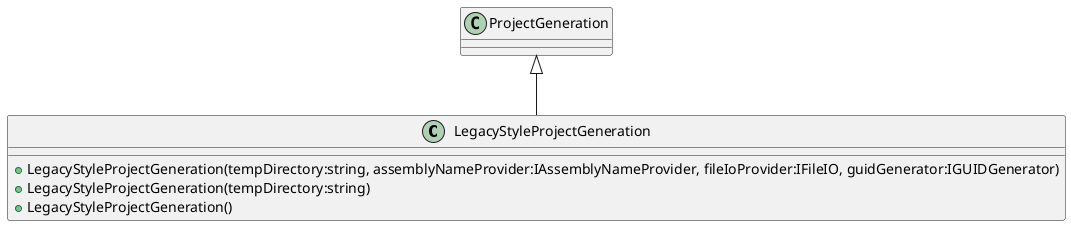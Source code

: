 @startuml
class LegacyStyleProjectGeneration {
    + LegacyStyleProjectGeneration(tempDirectory:string, assemblyNameProvider:IAssemblyNameProvider, fileIoProvider:IFileIO, guidGenerator:IGUIDGenerator)
    + LegacyStyleProjectGeneration(tempDirectory:string)
    + LegacyStyleProjectGeneration()
}
ProjectGeneration <|-- LegacyStyleProjectGeneration
@enduml
